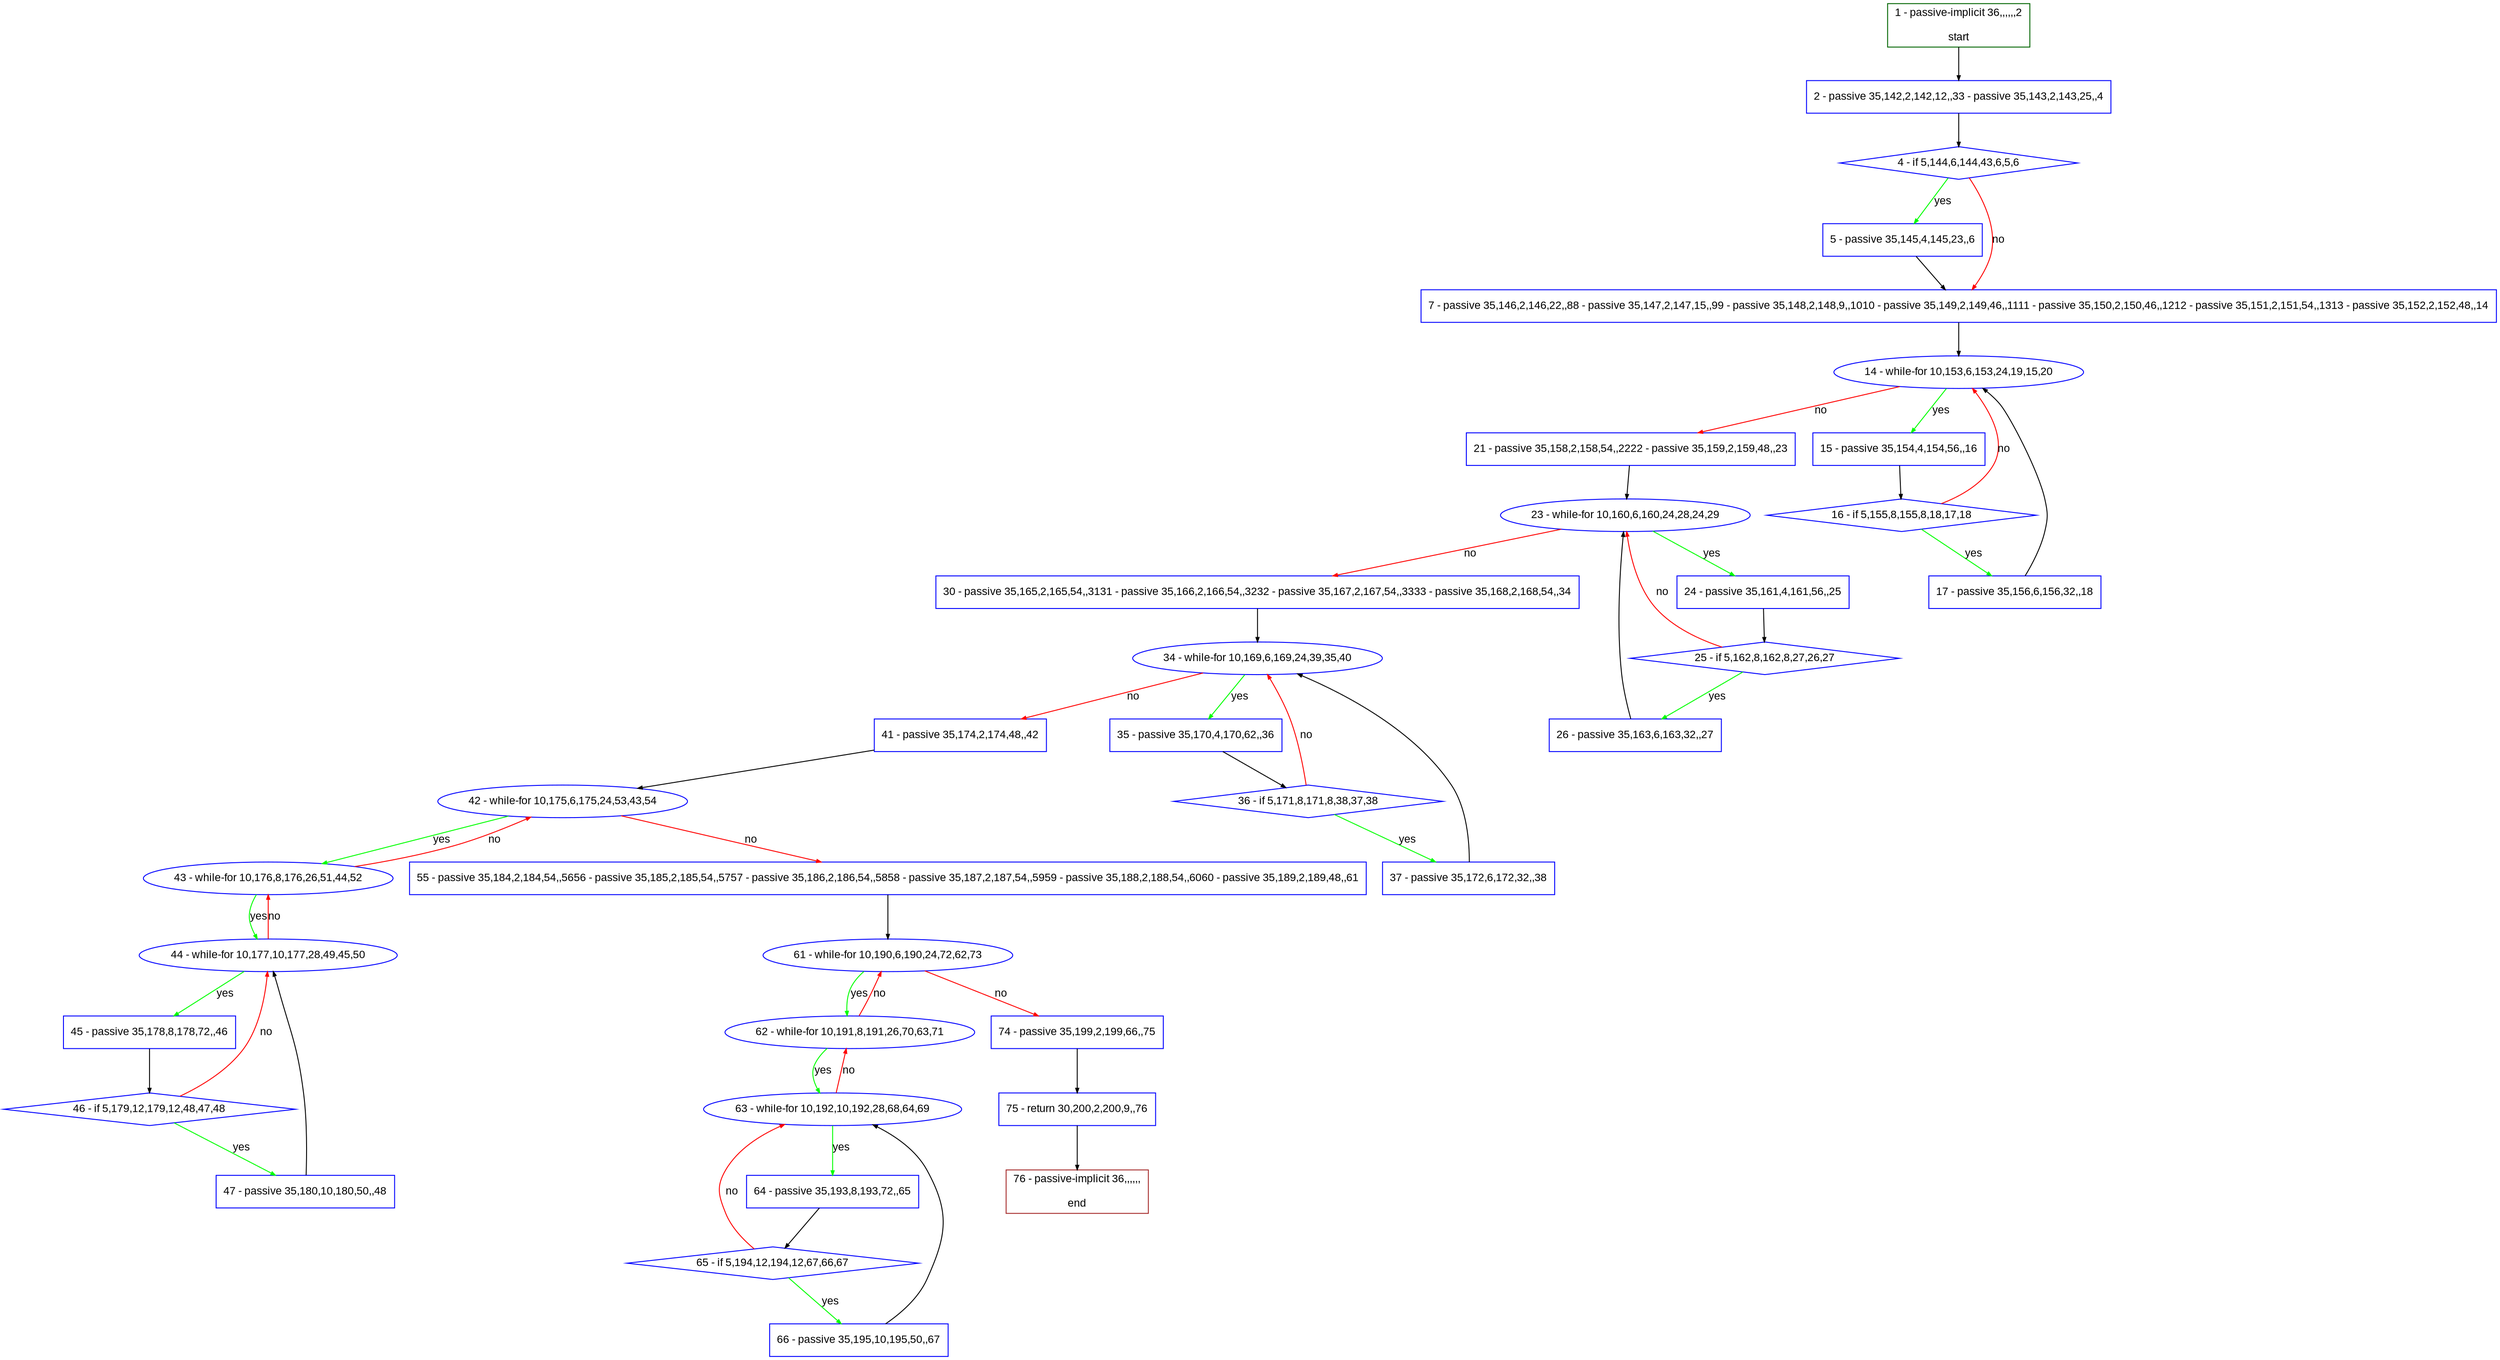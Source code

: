 digraph "" {
  graph [pack="true", label="", fontsize="12", packmode="clust", fontname="Arial", fillcolor="#FFFFCC", bgcolor="white", style="rounded,filled", compound="true"];
  node [node_initialized="no", label="", color="grey", fontsize="12", fillcolor="white", fontname="Arial", style="filled", shape="rectangle", compound="true", fixedsize="false"];
  edge [fontcolor="black", arrowhead="normal", arrowtail="none", arrowsize="0.5", ltail="", label="", color="black", fontsize="12", lhead="", fontname="Arial", dir="forward", compound="true"];
  __N1 [label="2 - passive 35,142,2,142,12,,33 - passive 35,143,2,143,25,,4", color="#0000ff", fillcolor="#ffffff", style="filled", shape="box"];
  __N2 [label="1 - passive-implicit 36,,,,,,2\n\nstart", color="#006400", fillcolor="#ffffff", style="filled", shape="box"];
  __N3 [label="4 - if 5,144,6,144,43,6,5,6", color="#0000ff", fillcolor="#ffffff", style="filled", shape="diamond"];
  __N4 [label="5 - passive 35,145,4,145,23,,6", color="#0000ff", fillcolor="#ffffff", style="filled", shape="box"];
  __N5 [label="7 - passive 35,146,2,146,22,,88 - passive 35,147,2,147,15,,99 - passive 35,148,2,148,9,,1010 - passive 35,149,2,149,46,,1111 - passive 35,150,2,150,46,,1212 - passive 35,151,2,151,54,,1313 - passive 35,152,2,152,48,,14", color="#0000ff", fillcolor="#ffffff", style="filled", shape="box"];
  __N6 [label="14 - while-for 10,153,6,153,24,19,15,20", color="#0000ff", fillcolor="#ffffff", style="filled", shape="oval"];
  __N7 [label="15 - passive 35,154,4,154,56,,16", color="#0000ff", fillcolor="#ffffff", style="filled", shape="box"];
  __N8 [label="21 - passive 35,158,2,158,54,,2222 - passive 35,159,2,159,48,,23", color="#0000ff", fillcolor="#ffffff", style="filled", shape="box"];
  __N9 [label="16 - if 5,155,8,155,8,18,17,18", color="#0000ff", fillcolor="#ffffff", style="filled", shape="diamond"];
  __N10 [label="17 - passive 35,156,6,156,32,,18", color="#0000ff", fillcolor="#ffffff", style="filled", shape="box"];
  __N11 [label="23 - while-for 10,160,6,160,24,28,24,29", color="#0000ff", fillcolor="#ffffff", style="filled", shape="oval"];
  __N12 [label="24 - passive 35,161,4,161,56,,25", color="#0000ff", fillcolor="#ffffff", style="filled", shape="box"];
  __N13 [label="30 - passive 35,165,2,165,54,,3131 - passive 35,166,2,166,54,,3232 - passive 35,167,2,167,54,,3333 - passive 35,168,2,168,54,,34", color="#0000ff", fillcolor="#ffffff", style="filled", shape="box"];
  __N14 [label="25 - if 5,162,8,162,8,27,26,27", color="#0000ff", fillcolor="#ffffff", style="filled", shape="diamond"];
  __N15 [label="26 - passive 35,163,6,163,32,,27", color="#0000ff", fillcolor="#ffffff", style="filled", shape="box"];
  __N16 [label="34 - while-for 10,169,6,169,24,39,35,40", color="#0000ff", fillcolor="#ffffff", style="filled", shape="oval"];
  __N17 [label="35 - passive 35,170,4,170,62,,36", color="#0000ff", fillcolor="#ffffff", style="filled", shape="box"];
  __N18 [label="41 - passive 35,174,2,174,48,,42", color="#0000ff", fillcolor="#ffffff", style="filled", shape="box"];
  __N19 [label="36 - if 5,171,8,171,8,38,37,38", color="#0000ff", fillcolor="#ffffff", style="filled", shape="diamond"];
  __N20 [label="37 - passive 35,172,6,172,32,,38", color="#0000ff", fillcolor="#ffffff", style="filled", shape="box"];
  __N21 [label="42 - while-for 10,175,6,175,24,53,43,54", color="#0000ff", fillcolor="#ffffff", style="filled", shape="oval"];
  __N22 [label="43 - while-for 10,176,8,176,26,51,44,52", color="#0000ff", fillcolor="#ffffff", style="filled", shape="oval"];
  __N23 [label="55 - passive 35,184,2,184,54,,5656 - passive 35,185,2,185,54,,5757 - passive 35,186,2,186,54,,5858 - passive 35,187,2,187,54,,5959 - passive 35,188,2,188,54,,6060 - passive 35,189,2,189,48,,61", color="#0000ff", fillcolor="#ffffff", style="filled", shape="box"];
  __N24 [label="44 - while-for 10,177,10,177,28,49,45,50", color="#0000ff", fillcolor="#ffffff", style="filled", shape="oval"];
  __N25 [label="45 - passive 35,178,8,178,72,,46", color="#0000ff", fillcolor="#ffffff", style="filled", shape="box"];
  __N26 [label="46 - if 5,179,12,179,12,48,47,48", color="#0000ff", fillcolor="#ffffff", style="filled", shape="diamond"];
  __N27 [label="47 - passive 35,180,10,180,50,,48", color="#0000ff", fillcolor="#ffffff", style="filled", shape="box"];
  __N28 [label="61 - while-for 10,190,6,190,24,72,62,73", color="#0000ff", fillcolor="#ffffff", style="filled", shape="oval"];
  __N29 [label="62 - while-for 10,191,8,191,26,70,63,71", color="#0000ff", fillcolor="#ffffff", style="filled", shape="oval"];
  __N30 [label="74 - passive 35,199,2,199,66,,75", color="#0000ff", fillcolor="#ffffff", style="filled", shape="box"];
  __N31 [label="63 - while-for 10,192,10,192,28,68,64,69", color="#0000ff", fillcolor="#ffffff", style="filled", shape="oval"];
  __N32 [label="64 - passive 35,193,8,193,72,,65", color="#0000ff", fillcolor="#ffffff", style="filled", shape="box"];
  __N33 [label="65 - if 5,194,12,194,12,67,66,67", color="#0000ff", fillcolor="#ffffff", style="filled", shape="diamond"];
  __N34 [label="66 - passive 35,195,10,195,50,,67", color="#0000ff", fillcolor="#ffffff", style="filled", shape="box"];
  __N35 [label="75 - return 30,200,2,200,9,,76", color="#0000ff", fillcolor="#ffffff", style="filled", shape="box"];
  __N36 [label="76 - passive-implicit 36,,,,,,\n\nend", color="#a52a2a", fillcolor="#ffffff", style="filled", shape="box"];
  __N2 -> __N1 [arrowhead="normal", arrowtail="none", color="#000000", label="", dir="forward"];
  __N1 -> __N3 [arrowhead="normal", arrowtail="none", color="#000000", label="", dir="forward"];
  __N3 -> __N4 [arrowhead="normal", arrowtail="none", color="#00ff00", label="yes", dir="forward"];
  __N3 -> __N5 [arrowhead="normal", arrowtail="none", color="#ff0000", label="no", dir="forward"];
  __N4 -> __N5 [arrowhead="normal", arrowtail="none", color="#000000", label="", dir="forward"];
  __N5 -> __N6 [arrowhead="normal", arrowtail="none", color="#000000", label="", dir="forward"];
  __N6 -> __N7 [arrowhead="normal", arrowtail="none", color="#00ff00", label="yes", dir="forward"];
  __N6 -> __N8 [arrowhead="normal", arrowtail="none", color="#ff0000", label="no", dir="forward"];
  __N7 -> __N9 [arrowhead="normal", arrowtail="none", color="#000000", label="", dir="forward"];
  __N9 -> __N6 [arrowhead="normal", arrowtail="none", color="#ff0000", label="no", dir="forward"];
  __N9 -> __N10 [arrowhead="normal", arrowtail="none", color="#00ff00", label="yes", dir="forward"];
  __N10 -> __N6 [arrowhead="normal", arrowtail="none", color="#000000", label="", dir="forward"];
  __N8 -> __N11 [arrowhead="normal", arrowtail="none", color="#000000", label="", dir="forward"];
  __N11 -> __N12 [arrowhead="normal", arrowtail="none", color="#00ff00", label="yes", dir="forward"];
  __N11 -> __N13 [arrowhead="normal", arrowtail="none", color="#ff0000", label="no", dir="forward"];
  __N12 -> __N14 [arrowhead="normal", arrowtail="none", color="#000000", label="", dir="forward"];
  __N14 -> __N11 [arrowhead="normal", arrowtail="none", color="#ff0000", label="no", dir="forward"];
  __N14 -> __N15 [arrowhead="normal", arrowtail="none", color="#00ff00", label="yes", dir="forward"];
  __N15 -> __N11 [arrowhead="normal", arrowtail="none", color="#000000", label="", dir="forward"];
  __N13 -> __N16 [arrowhead="normal", arrowtail="none", color="#000000", label="", dir="forward"];
  __N16 -> __N17 [arrowhead="normal", arrowtail="none", color="#00ff00", label="yes", dir="forward"];
  __N16 -> __N18 [arrowhead="normal", arrowtail="none", color="#ff0000", label="no", dir="forward"];
  __N17 -> __N19 [arrowhead="normal", arrowtail="none", color="#000000", label="", dir="forward"];
  __N19 -> __N16 [arrowhead="normal", arrowtail="none", color="#ff0000", label="no", dir="forward"];
  __N19 -> __N20 [arrowhead="normal", arrowtail="none", color="#00ff00", label="yes", dir="forward"];
  __N20 -> __N16 [arrowhead="normal", arrowtail="none", color="#000000", label="", dir="forward"];
  __N18 -> __N21 [arrowhead="normal", arrowtail="none", color="#000000", label="", dir="forward"];
  __N21 -> __N22 [arrowhead="normal", arrowtail="none", color="#00ff00", label="yes", dir="forward"];
  __N22 -> __N21 [arrowhead="normal", arrowtail="none", color="#ff0000", label="no", dir="forward"];
  __N21 -> __N23 [arrowhead="normal", arrowtail="none", color="#ff0000", label="no", dir="forward"];
  __N22 -> __N24 [arrowhead="normal", arrowtail="none", color="#00ff00", label="yes", dir="forward"];
  __N24 -> __N22 [arrowhead="normal", arrowtail="none", color="#ff0000", label="no", dir="forward"];
  __N24 -> __N25 [arrowhead="normal", arrowtail="none", color="#00ff00", label="yes", dir="forward"];
  __N25 -> __N26 [arrowhead="normal", arrowtail="none", color="#000000", label="", dir="forward"];
  __N26 -> __N24 [arrowhead="normal", arrowtail="none", color="#ff0000", label="no", dir="forward"];
  __N26 -> __N27 [arrowhead="normal", arrowtail="none", color="#00ff00", label="yes", dir="forward"];
  __N27 -> __N24 [arrowhead="normal", arrowtail="none", color="#000000", label="", dir="forward"];
  __N23 -> __N28 [arrowhead="normal", arrowtail="none", color="#000000", label="", dir="forward"];
  __N28 -> __N29 [arrowhead="normal", arrowtail="none", color="#00ff00", label="yes", dir="forward"];
  __N29 -> __N28 [arrowhead="normal", arrowtail="none", color="#ff0000", label="no", dir="forward"];
  __N28 -> __N30 [arrowhead="normal", arrowtail="none", color="#ff0000", label="no", dir="forward"];
  __N29 -> __N31 [arrowhead="normal", arrowtail="none", color="#00ff00", label="yes", dir="forward"];
  __N31 -> __N29 [arrowhead="normal", arrowtail="none", color="#ff0000", label="no", dir="forward"];
  __N31 -> __N32 [arrowhead="normal", arrowtail="none", color="#00ff00", label="yes", dir="forward"];
  __N32 -> __N33 [arrowhead="normal", arrowtail="none", color="#000000", label="", dir="forward"];
  __N33 -> __N31 [arrowhead="normal", arrowtail="none", color="#ff0000", label="no", dir="forward"];
  __N33 -> __N34 [arrowhead="normal", arrowtail="none", color="#00ff00", label="yes", dir="forward"];
  __N34 -> __N31 [arrowhead="normal", arrowtail="none", color="#000000", label="", dir="forward"];
  __N30 -> __N35 [arrowhead="normal", arrowtail="none", color="#000000", label="", dir="forward"];
  __N35 -> __N36 [arrowhead="normal", arrowtail="none", color="#000000", label="", dir="forward"];
}
